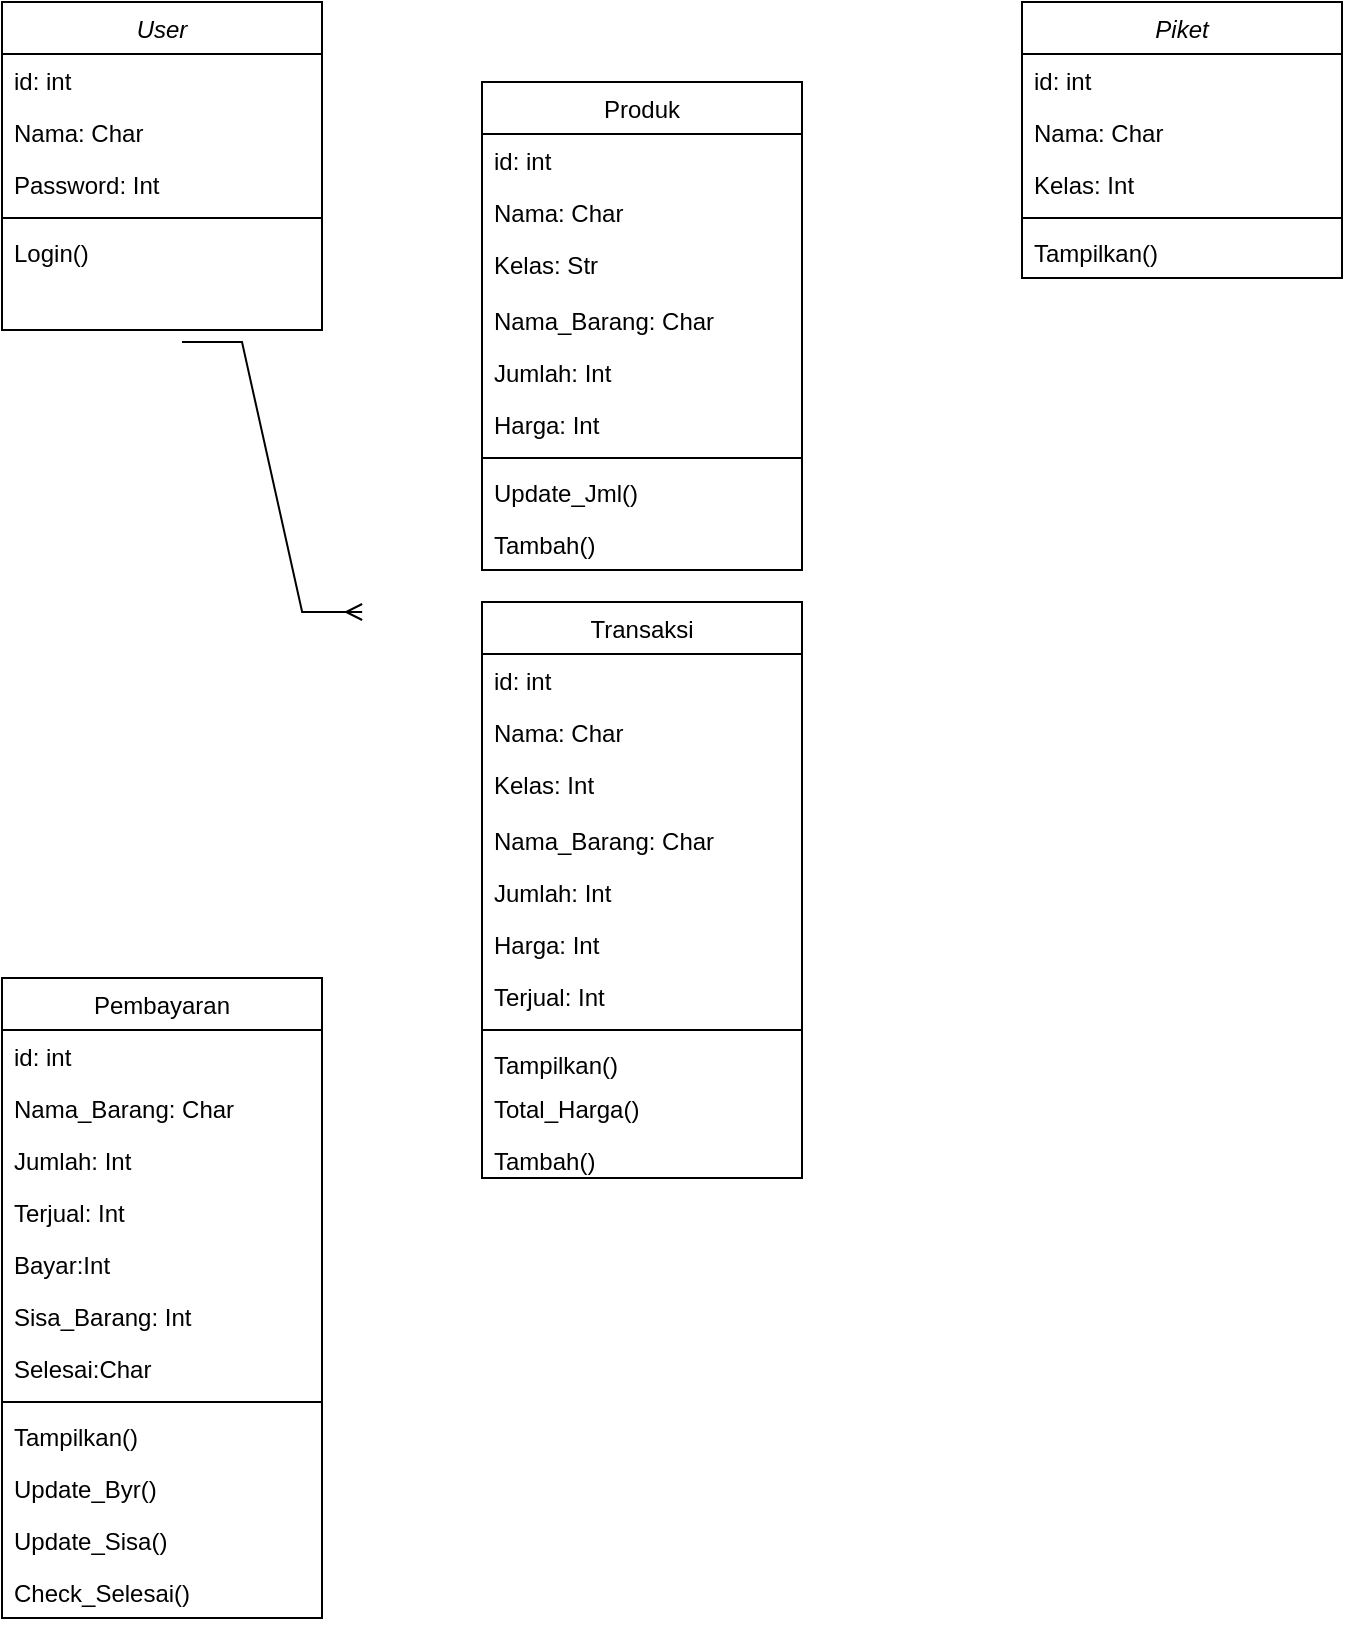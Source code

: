 <mxfile version="24.7.7">
  <diagram id="C5RBs43oDa-KdzZeNtuy" name="Page-1">
    <mxGraphModel dx="1042" dy="627" grid="1" gridSize="10" guides="1" tooltips="1" connect="1" arrows="1" fold="1" page="1" pageScale="1" pageWidth="827" pageHeight="1169" math="0" shadow="0">
      <root>
        <mxCell id="WIyWlLk6GJQsqaUBKTNV-0" />
        <mxCell id="WIyWlLk6GJQsqaUBKTNV-1" parent="WIyWlLk6GJQsqaUBKTNV-0" />
        <mxCell id="zkfFHV4jXpPFQw0GAbJ--0" value="User" style="swimlane;fontStyle=2;align=center;verticalAlign=top;childLayout=stackLayout;horizontal=1;startSize=26;horizontalStack=0;resizeParent=1;resizeLast=0;collapsible=1;marginBottom=0;rounded=0;shadow=0;strokeWidth=1;" parent="WIyWlLk6GJQsqaUBKTNV-1" vertex="1">
          <mxGeometry x="80" y="30" width="160" height="164" as="geometry">
            <mxRectangle x="230" y="140" width="160" height="26" as="alternateBounds" />
          </mxGeometry>
        </mxCell>
        <mxCell id="TC_SntTQkE-99KxAWrpx-3" value="id: int" style="text;align=left;verticalAlign=top;spacingLeft=4;spacingRight=4;overflow=hidden;rotatable=0;points=[[0,0.5],[1,0.5]];portConstraint=eastwest;rounded=0;shadow=0;html=0;" vertex="1" parent="zkfFHV4jXpPFQw0GAbJ--0">
          <mxGeometry y="26" width="160" height="26" as="geometry" />
        </mxCell>
        <mxCell id="zkfFHV4jXpPFQw0GAbJ--1" value="Nama: Char" style="text;align=left;verticalAlign=top;spacingLeft=4;spacingRight=4;overflow=hidden;rotatable=0;points=[[0,0.5],[1,0.5]];portConstraint=eastwest;" parent="zkfFHV4jXpPFQw0GAbJ--0" vertex="1">
          <mxGeometry y="52" width="160" height="26" as="geometry" />
        </mxCell>
        <mxCell id="zkfFHV4jXpPFQw0GAbJ--2" value="Password: Int" style="text;align=left;verticalAlign=top;spacingLeft=4;spacingRight=4;overflow=hidden;rotatable=0;points=[[0,0.5],[1,0.5]];portConstraint=eastwest;rounded=0;shadow=0;html=0;" parent="zkfFHV4jXpPFQw0GAbJ--0" vertex="1">
          <mxGeometry y="78" width="160" height="26" as="geometry" />
        </mxCell>
        <mxCell id="zkfFHV4jXpPFQw0GAbJ--4" value="" style="line;html=1;strokeWidth=1;align=left;verticalAlign=middle;spacingTop=-1;spacingLeft=3;spacingRight=3;rotatable=0;labelPosition=right;points=[];portConstraint=eastwest;" parent="zkfFHV4jXpPFQw0GAbJ--0" vertex="1">
          <mxGeometry y="104" width="160" height="8" as="geometry" />
        </mxCell>
        <mxCell id="zkfFHV4jXpPFQw0GAbJ--5" value="Login()" style="text;align=left;verticalAlign=top;spacingLeft=4;spacingRight=4;overflow=hidden;rotatable=0;points=[[0,0.5],[1,0.5]];portConstraint=eastwest;" parent="zkfFHV4jXpPFQw0GAbJ--0" vertex="1">
          <mxGeometry y="112" width="160" height="26" as="geometry" />
        </mxCell>
        <mxCell id="zkfFHV4jXpPFQw0GAbJ--17" value="Produk" style="swimlane;fontStyle=0;align=center;verticalAlign=top;childLayout=stackLayout;horizontal=1;startSize=26;horizontalStack=0;resizeParent=1;resizeLast=0;collapsible=1;marginBottom=0;rounded=0;shadow=0;strokeWidth=1;" parent="WIyWlLk6GJQsqaUBKTNV-1" vertex="1">
          <mxGeometry x="320" y="70" width="160" height="244" as="geometry">
            <mxRectangle x="550" y="140" width="160" height="26" as="alternateBounds" />
          </mxGeometry>
        </mxCell>
        <mxCell id="zkfFHV4jXpPFQw0GAbJ--18" value="id: int" style="text;align=left;verticalAlign=top;spacingLeft=4;spacingRight=4;overflow=hidden;rotatable=0;points=[[0,0.5],[1,0.5]];portConstraint=eastwest;" parent="zkfFHV4jXpPFQw0GAbJ--17" vertex="1">
          <mxGeometry y="26" width="160" height="26" as="geometry" />
        </mxCell>
        <mxCell id="TC_SntTQkE-99KxAWrpx-4" value="Nama: Char" style="text;align=left;verticalAlign=top;spacingLeft=4;spacingRight=4;overflow=hidden;rotatable=0;points=[[0,0.5],[1,0.5]];portConstraint=eastwest;" vertex="1" parent="zkfFHV4jXpPFQw0GAbJ--17">
          <mxGeometry y="52" width="160" height="26" as="geometry" />
        </mxCell>
        <mxCell id="zkfFHV4jXpPFQw0GAbJ--19" value="Kelas: Str" style="text;align=left;verticalAlign=top;spacingLeft=4;spacingRight=4;overflow=hidden;rotatable=0;points=[[0,0.5],[1,0.5]];portConstraint=eastwest;rounded=0;shadow=0;html=0;" parent="zkfFHV4jXpPFQw0GAbJ--17" vertex="1">
          <mxGeometry y="78" width="160" height="28" as="geometry" />
        </mxCell>
        <mxCell id="zkfFHV4jXpPFQw0GAbJ--20" value="Nama_Barang: Char" style="text;align=left;verticalAlign=top;spacingLeft=4;spacingRight=4;overflow=hidden;rotatable=0;points=[[0,0.5],[1,0.5]];portConstraint=eastwest;rounded=0;shadow=0;html=0;" parent="zkfFHV4jXpPFQw0GAbJ--17" vertex="1">
          <mxGeometry y="106" width="160" height="26" as="geometry" />
        </mxCell>
        <mxCell id="zkfFHV4jXpPFQw0GAbJ--21" value="Jumlah: Int" style="text;align=left;verticalAlign=top;spacingLeft=4;spacingRight=4;overflow=hidden;rotatable=0;points=[[0,0.5],[1,0.5]];portConstraint=eastwest;rounded=0;shadow=0;html=0;" parent="zkfFHV4jXpPFQw0GAbJ--17" vertex="1">
          <mxGeometry y="132" width="160" height="26" as="geometry" />
        </mxCell>
        <mxCell id="zkfFHV4jXpPFQw0GAbJ--22" value="Harga: Int" style="text;align=left;verticalAlign=top;spacingLeft=4;spacingRight=4;overflow=hidden;rotatable=0;points=[[0,0.5],[1,0.5]];portConstraint=eastwest;rounded=0;shadow=0;html=0;" parent="zkfFHV4jXpPFQw0GAbJ--17" vertex="1">
          <mxGeometry y="158" width="160" height="26" as="geometry" />
        </mxCell>
        <mxCell id="zkfFHV4jXpPFQw0GAbJ--23" value="" style="line;html=1;strokeWidth=1;align=left;verticalAlign=middle;spacingTop=-1;spacingLeft=3;spacingRight=3;rotatable=0;labelPosition=right;points=[];portConstraint=eastwest;" parent="zkfFHV4jXpPFQw0GAbJ--17" vertex="1">
          <mxGeometry y="184" width="160" height="8" as="geometry" />
        </mxCell>
        <mxCell id="zkfFHV4jXpPFQw0GAbJ--24" value="Update_Jml()" style="text;align=left;verticalAlign=top;spacingLeft=4;spacingRight=4;overflow=hidden;rotatable=0;points=[[0,0.5],[1,0.5]];portConstraint=eastwest;" parent="zkfFHV4jXpPFQw0GAbJ--17" vertex="1">
          <mxGeometry y="192" width="160" height="26" as="geometry" />
        </mxCell>
        <mxCell id="zkfFHV4jXpPFQw0GAbJ--25" value="Tambah()" style="text;align=left;verticalAlign=top;spacingLeft=4;spacingRight=4;overflow=hidden;rotatable=0;points=[[0,0.5],[1,0.5]];portConstraint=eastwest;" parent="zkfFHV4jXpPFQw0GAbJ--17" vertex="1">
          <mxGeometry y="218" width="160" height="26" as="geometry" />
        </mxCell>
        <mxCell id="xLl8ytF4RjVFqT2iBbTJ-1" value="Piket" style="swimlane;fontStyle=2;align=center;verticalAlign=top;childLayout=stackLayout;horizontal=1;startSize=26;horizontalStack=0;resizeParent=1;resizeLast=0;collapsible=1;marginBottom=0;rounded=0;shadow=0;strokeWidth=1;" parent="WIyWlLk6GJQsqaUBKTNV-1" vertex="1">
          <mxGeometry x="590" y="30" width="160" height="138" as="geometry">
            <mxRectangle x="230" y="140" width="160" height="26" as="alternateBounds" />
          </mxGeometry>
        </mxCell>
        <mxCell id="xLl8ytF4RjVFqT2iBbTJ-2" value="id: int" style="text;align=left;verticalAlign=top;spacingLeft=4;spacingRight=4;overflow=hidden;rotatable=0;points=[[0,0.5],[1,0.5]];portConstraint=eastwest;" parent="xLl8ytF4RjVFqT2iBbTJ-1" vertex="1">
          <mxGeometry y="26" width="160" height="26" as="geometry" />
        </mxCell>
        <mxCell id="TC_SntTQkE-99KxAWrpx-7" value="Nama: Char" style="text;align=left;verticalAlign=top;spacingLeft=4;spacingRight=4;overflow=hidden;rotatable=0;points=[[0,0.5],[1,0.5]];portConstraint=eastwest;" vertex="1" parent="xLl8ytF4RjVFqT2iBbTJ-1">
          <mxGeometry y="52" width="160" height="26" as="geometry" />
        </mxCell>
        <mxCell id="xLl8ytF4RjVFqT2iBbTJ-3" value="Kelas: Int" style="text;align=left;verticalAlign=top;spacingLeft=4;spacingRight=4;overflow=hidden;rotatable=0;points=[[0,0.5],[1,0.5]];portConstraint=eastwest;rounded=0;shadow=0;html=0;" parent="xLl8ytF4RjVFqT2iBbTJ-1" vertex="1">
          <mxGeometry y="78" width="160" height="26" as="geometry" />
        </mxCell>
        <mxCell id="xLl8ytF4RjVFqT2iBbTJ-4" value="" style="line;html=1;strokeWidth=1;align=left;verticalAlign=middle;spacingTop=-1;spacingLeft=3;spacingRight=3;rotatable=0;labelPosition=right;points=[];portConstraint=eastwest;" parent="xLl8ytF4RjVFqT2iBbTJ-1" vertex="1">
          <mxGeometry y="104" width="160" height="8" as="geometry" />
        </mxCell>
        <mxCell id="xLl8ytF4RjVFqT2iBbTJ-5" value="Tampilkan()&#xa;" style="text;align=left;verticalAlign=top;spacingLeft=4;spacingRight=4;overflow=hidden;rotatable=0;points=[[0,0.5],[1,0.5]];portConstraint=eastwest;" parent="xLl8ytF4RjVFqT2iBbTJ-1" vertex="1">
          <mxGeometry y="112" width="160" height="26" as="geometry" />
        </mxCell>
        <mxCell id="xLl8ytF4RjVFqT2iBbTJ-7" value="Transaksi" style="swimlane;fontStyle=0;align=center;verticalAlign=top;childLayout=stackLayout;horizontal=1;startSize=26;horizontalStack=0;resizeParent=1;resizeLast=0;collapsible=1;marginBottom=0;rounded=0;shadow=0;strokeWidth=1;" parent="WIyWlLk6GJQsqaUBKTNV-1" vertex="1">
          <mxGeometry x="320" y="330" width="160" height="288" as="geometry">
            <mxRectangle x="550" y="140" width="160" height="26" as="alternateBounds" />
          </mxGeometry>
        </mxCell>
        <mxCell id="xLl8ytF4RjVFqT2iBbTJ-8" value="id: int" style="text;align=left;verticalAlign=top;spacingLeft=4;spacingRight=4;overflow=hidden;rotatable=0;points=[[0,0.5],[1,0.5]];portConstraint=eastwest;" parent="xLl8ytF4RjVFqT2iBbTJ-7" vertex="1">
          <mxGeometry y="26" width="160" height="26" as="geometry" />
        </mxCell>
        <mxCell id="TC_SntTQkE-99KxAWrpx-5" value="Nama: Char" style="text;align=left;verticalAlign=top;spacingLeft=4;spacingRight=4;overflow=hidden;rotatable=0;points=[[0,0.5],[1,0.5]];portConstraint=eastwest;" vertex="1" parent="xLl8ytF4RjVFqT2iBbTJ-7">
          <mxGeometry y="52" width="160" height="26" as="geometry" />
        </mxCell>
        <mxCell id="xLl8ytF4RjVFqT2iBbTJ-9" value="Kelas: Int" style="text;align=left;verticalAlign=top;spacingLeft=4;spacingRight=4;overflow=hidden;rotatable=0;points=[[0,0.5],[1,0.5]];portConstraint=eastwest;rounded=0;shadow=0;html=0;" parent="xLl8ytF4RjVFqT2iBbTJ-7" vertex="1">
          <mxGeometry y="78" width="160" height="28" as="geometry" />
        </mxCell>
        <mxCell id="xLl8ytF4RjVFqT2iBbTJ-10" value="Nama_Barang: Char" style="text;align=left;verticalAlign=top;spacingLeft=4;spacingRight=4;overflow=hidden;rotatable=0;points=[[0,0.5],[1,0.5]];portConstraint=eastwest;rounded=0;shadow=0;html=0;" parent="xLl8ytF4RjVFqT2iBbTJ-7" vertex="1">
          <mxGeometry y="106" width="160" height="26" as="geometry" />
        </mxCell>
        <mxCell id="xLl8ytF4RjVFqT2iBbTJ-11" value="Jumlah: Int" style="text;align=left;verticalAlign=top;spacingLeft=4;spacingRight=4;overflow=hidden;rotatable=0;points=[[0,0.5],[1,0.5]];portConstraint=eastwest;rounded=0;shadow=0;html=0;" parent="xLl8ytF4RjVFqT2iBbTJ-7" vertex="1">
          <mxGeometry y="132" width="160" height="26" as="geometry" />
        </mxCell>
        <mxCell id="xLl8ytF4RjVFqT2iBbTJ-12" value="Harga: Int" style="text;align=left;verticalAlign=top;spacingLeft=4;spacingRight=4;overflow=hidden;rotatable=0;points=[[0,0.5],[1,0.5]];portConstraint=eastwest;rounded=0;shadow=0;html=0;" parent="xLl8ytF4RjVFqT2iBbTJ-7" vertex="1">
          <mxGeometry y="158" width="160" height="26" as="geometry" />
        </mxCell>
        <mxCell id="xLl8ytF4RjVFqT2iBbTJ-17" value="Terjual: Int" style="text;align=left;verticalAlign=top;spacingLeft=4;spacingRight=4;overflow=hidden;rotatable=0;points=[[0,0.5],[1,0.5]];portConstraint=eastwest;rounded=0;shadow=0;html=0;" parent="xLl8ytF4RjVFqT2iBbTJ-7" vertex="1">
          <mxGeometry y="184" width="160" height="26" as="geometry" />
        </mxCell>
        <mxCell id="xLl8ytF4RjVFqT2iBbTJ-13" value="" style="line;html=1;strokeWidth=1;align=left;verticalAlign=middle;spacingTop=-1;spacingLeft=3;spacingRight=3;rotatable=0;labelPosition=right;points=[];portConstraint=eastwest;" parent="xLl8ytF4RjVFqT2iBbTJ-7" vertex="1">
          <mxGeometry y="210" width="160" height="8" as="geometry" />
        </mxCell>
        <mxCell id="QGt0ecArjATzJvtaZep8-5" value="Tampilkan()" style="text;align=left;verticalAlign=top;spacingLeft=4;spacingRight=4;overflow=hidden;rotatable=0;points=[[0,0.5],[1,0.5]];portConstraint=eastwest;" parent="xLl8ytF4RjVFqT2iBbTJ-7" vertex="1">
          <mxGeometry y="218" width="160" height="22" as="geometry" />
        </mxCell>
        <mxCell id="xLl8ytF4RjVFqT2iBbTJ-14" value="Total_Harga()" style="text;align=left;verticalAlign=top;spacingLeft=4;spacingRight=4;overflow=hidden;rotatable=0;points=[[0,0.5],[1,0.5]];portConstraint=eastwest;" parent="xLl8ytF4RjVFqT2iBbTJ-7" vertex="1">
          <mxGeometry y="240" width="160" height="26" as="geometry" />
        </mxCell>
        <mxCell id="xLl8ytF4RjVFqT2iBbTJ-15" value="Tambah()" style="text;align=left;verticalAlign=top;spacingLeft=4;spacingRight=4;overflow=hidden;rotatable=0;points=[[0,0.5],[1,0.5]];portConstraint=eastwest;" parent="xLl8ytF4RjVFqT2iBbTJ-7" vertex="1">
          <mxGeometry y="266" width="160" height="22" as="geometry" />
        </mxCell>
        <mxCell id="xLl8ytF4RjVFqT2iBbTJ-18" value="Pembayaran" style="swimlane;fontStyle=0;align=center;verticalAlign=top;childLayout=stackLayout;horizontal=1;startSize=26;horizontalStack=0;resizeParent=1;resizeLast=0;collapsible=1;marginBottom=0;rounded=0;shadow=0;strokeWidth=1;" parent="WIyWlLk6GJQsqaUBKTNV-1" vertex="1">
          <mxGeometry x="80" y="518" width="160" height="320" as="geometry">
            <mxRectangle x="550" y="140" width="160" height="26" as="alternateBounds" />
          </mxGeometry>
        </mxCell>
        <mxCell id="TC_SntTQkE-99KxAWrpx-6" value="id: int" style="text;align=left;verticalAlign=top;spacingLeft=4;spacingRight=4;overflow=hidden;rotatable=0;points=[[0,0.5],[1,0.5]];portConstraint=eastwest;rounded=0;shadow=0;html=0;" vertex="1" parent="xLl8ytF4RjVFqT2iBbTJ-18">
          <mxGeometry y="26" width="160" height="26" as="geometry" />
        </mxCell>
        <mxCell id="xLl8ytF4RjVFqT2iBbTJ-21" value="Nama_Barang: Char" style="text;align=left;verticalAlign=top;spacingLeft=4;spacingRight=4;overflow=hidden;rotatable=0;points=[[0,0.5],[1,0.5]];portConstraint=eastwest;rounded=0;shadow=0;html=0;" parent="xLl8ytF4RjVFqT2iBbTJ-18" vertex="1">
          <mxGeometry y="52" width="160" height="26" as="geometry" />
        </mxCell>
        <mxCell id="xLl8ytF4RjVFqT2iBbTJ-23" value="Jumlah: Int" style="text;align=left;verticalAlign=top;spacingLeft=4;spacingRight=4;overflow=hidden;rotatable=0;points=[[0,0.5],[1,0.5]];portConstraint=eastwest;rounded=0;shadow=0;html=0;" parent="xLl8ytF4RjVFqT2iBbTJ-18" vertex="1">
          <mxGeometry y="78" width="160" height="26" as="geometry" />
        </mxCell>
        <mxCell id="xLl8ytF4RjVFqT2iBbTJ-22" value="Terjual: Int" style="text;align=left;verticalAlign=top;spacingLeft=4;spacingRight=4;overflow=hidden;rotatable=0;points=[[0,0.5],[1,0.5]];portConstraint=eastwest;rounded=0;shadow=0;html=0;" parent="xLl8ytF4RjVFqT2iBbTJ-18" vertex="1">
          <mxGeometry y="104" width="160" height="26" as="geometry" />
        </mxCell>
        <mxCell id="xLl8ytF4RjVFqT2iBbTJ-28" value="Bayar:Int" style="text;align=left;verticalAlign=top;spacingLeft=4;spacingRight=4;overflow=hidden;rotatable=0;points=[[0,0.5],[1,0.5]];portConstraint=eastwest;rounded=0;shadow=0;html=0;" parent="xLl8ytF4RjVFqT2iBbTJ-18" vertex="1">
          <mxGeometry y="130" width="160" height="26" as="geometry" />
        </mxCell>
        <mxCell id="xLl8ytF4RjVFqT2iBbTJ-24" value="Sisa_Barang: Int" style="text;align=left;verticalAlign=top;spacingLeft=4;spacingRight=4;overflow=hidden;rotatable=0;points=[[0,0.5],[1,0.5]];portConstraint=eastwest;rounded=0;shadow=0;html=0;" parent="xLl8ytF4RjVFqT2iBbTJ-18" vertex="1">
          <mxGeometry y="156" width="160" height="26" as="geometry" />
        </mxCell>
        <mxCell id="xLl8ytF4RjVFqT2iBbTJ-29" value="Selesai:Char" style="text;align=left;verticalAlign=top;spacingLeft=4;spacingRight=4;overflow=hidden;rotatable=0;points=[[0,0.5],[1,0.5]];portConstraint=eastwest;rounded=0;shadow=0;html=0;" parent="xLl8ytF4RjVFqT2iBbTJ-18" vertex="1">
          <mxGeometry y="182" width="160" height="26" as="geometry" />
        </mxCell>
        <mxCell id="xLl8ytF4RjVFqT2iBbTJ-25" value="" style="line;html=1;strokeWidth=1;align=left;verticalAlign=middle;spacingTop=-1;spacingLeft=3;spacingRight=3;rotatable=0;labelPosition=right;points=[];portConstraint=eastwest;" parent="xLl8ytF4RjVFqT2iBbTJ-18" vertex="1">
          <mxGeometry y="208" width="160" height="8" as="geometry" />
        </mxCell>
        <mxCell id="xLl8ytF4RjVFqT2iBbTJ-26" value="Tampilkan()" style="text;align=left;verticalAlign=top;spacingLeft=4;spacingRight=4;overflow=hidden;rotatable=0;points=[[0,0.5],[1,0.5]];portConstraint=eastwest;" parent="xLl8ytF4RjVFqT2iBbTJ-18" vertex="1">
          <mxGeometry y="216" width="160" height="26" as="geometry" />
        </mxCell>
        <mxCell id="xLl8ytF4RjVFqT2iBbTJ-30" value="Update_Byr()" style="text;align=left;verticalAlign=top;spacingLeft=4;spacingRight=4;overflow=hidden;rotatable=0;points=[[0,0.5],[1,0.5]];portConstraint=eastwest;" parent="xLl8ytF4RjVFqT2iBbTJ-18" vertex="1">
          <mxGeometry y="242" width="160" height="26" as="geometry" />
        </mxCell>
        <mxCell id="xLl8ytF4RjVFqT2iBbTJ-31" value="Update_Sisa()" style="text;align=left;verticalAlign=top;spacingLeft=4;spacingRight=4;overflow=hidden;rotatable=0;points=[[0,0.5],[1,0.5]];portConstraint=eastwest;" parent="xLl8ytF4RjVFqT2iBbTJ-18" vertex="1">
          <mxGeometry y="268" width="160" height="26" as="geometry" />
        </mxCell>
        <mxCell id="xLl8ytF4RjVFqT2iBbTJ-27" value="Check_Selesai()" style="text;align=left;verticalAlign=top;spacingLeft=4;spacingRight=4;overflow=hidden;rotatable=0;points=[[0,0.5],[1,0.5]];portConstraint=eastwest;" parent="xLl8ytF4RjVFqT2iBbTJ-18" vertex="1">
          <mxGeometry y="294" width="160" height="26" as="geometry" />
        </mxCell>
        <mxCell id="TC_SntTQkE-99KxAWrpx-0" value="" style="edgeStyle=entityRelationEdgeStyle;fontSize=12;html=1;endArrow=ERmany;rounded=0;entryX=0.063;entryY=0.25;entryDx=0;entryDy=0;entryPerimeter=0;" edge="1" parent="WIyWlLk6GJQsqaUBKTNV-1">
          <mxGeometry width="100" height="100" relative="1" as="geometry">
            <mxPoint x="170" y="200" as="sourcePoint" />
            <mxPoint x="260.08" y="335" as="targetPoint" />
            <Array as="points">
              <mxPoint x="270" y="445" />
              <mxPoint x="150" y="425" />
              <mxPoint x="250" y="315" />
            </Array>
          </mxGeometry>
        </mxCell>
      </root>
    </mxGraphModel>
  </diagram>
</mxfile>
